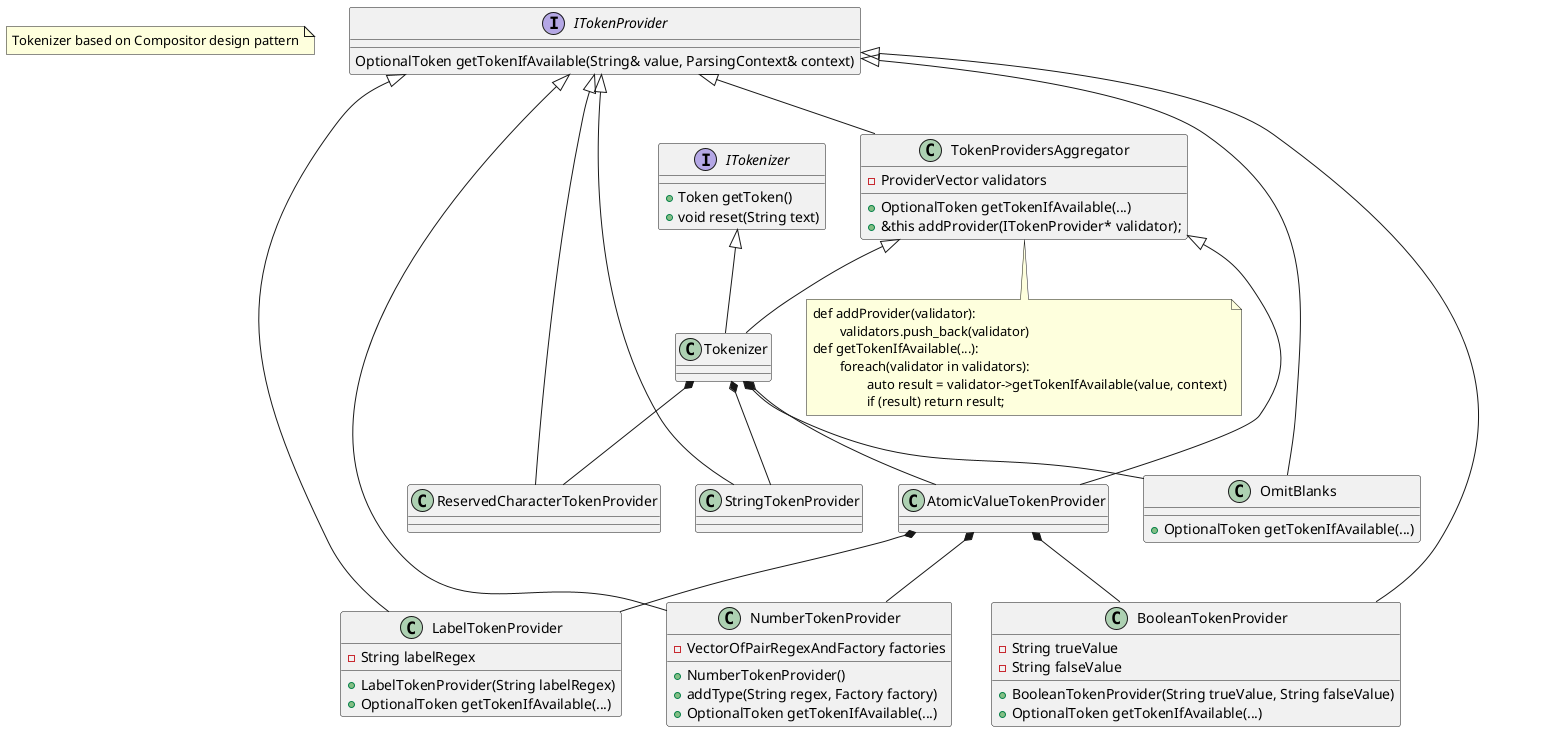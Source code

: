 @startuml
note "Tokenizer based on Compositor design pattern" as DesignNote

interface ITokenizer
ITokenizer : +Token getToken()
ITokenizer : +void reset(String text)

interface ITokenProvider
ITokenProvider : OptionalToken getTokenIfAvailable(String& value, ParsingContext& context)

class TokenProvidersAggregator {
+ OptionalToken getTokenIfAvailable(...)
+ &this addProvider(ITokenProvider* validator);
- ProviderVector validators
}

note "def addProvider(validator):\n\tvalidators.push_back(validator)\ndef getTokenIfAvailable(...):\n\tforeach(validator in validators):\n\t\tauto result = validator->getTokenIfAvailable(value, context)\n\t\tif (result) return result;" as AggregatorImplementation

TokenProvidersAggregator .. AggregatorImplementation

ITokenProvider <|-- TokenProvidersAggregator

class OmitBlanks {
    + OptionalToken getTokenIfAvailable(...)
}

class BooleanTokenProvider {
    + BooleanTokenProvider(String trueValue, String falseValue)
    + OptionalToken getTokenIfAvailable(...)
    - String trueValue
    - String falseValue
}

class ReservedCharacterTokenProvider
class LabelTokenProvider {
    + LabelTokenProvider(String labelRegex)
    + OptionalToken getTokenIfAvailable(...)
    - String labelRegex
}

class NumberTokenProvider {
    + NumberTokenProvider()
    + addType(String regex, Factory factory)
    + OptionalToken getTokenIfAvailable(...)
    - VectorOfPairRegexAndFactory factories
}
class StringTokenProvider

ITokenProvider <|-- OmitBlanks
ITokenProvider <|-- BooleanTokenProvider
ITokenProvider <|-- LabelTokenProvider
ITokenProvider <|-- NumberTokenProvider
ITokenProvider <|-- StringTokenProvider
ITokenProvider <|-- ReservedCharacterTokenProvider


class AtomicValueTokenProvider
TokenProvidersAggregator <|-- AtomicValueTokenProvider
AtomicValueTokenProvider *-- BooleanTokenProvider
AtomicValueTokenProvider *-- NumberTokenProvider
AtomicValueTokenProvider *-- LabelTokenProvider

class Tokenizer

ITokenizer <|-- Tokenizer
TokenProvidersAggregator <|-- Tokenizer
Tokenizer *-- AtomicValueTokenProvider
Tokenizer *-- ReservedCharacterTokenProvider
Tokenizer *-- StringTokenProvider
Tokenizer *-- OmitBlanks

@enduml